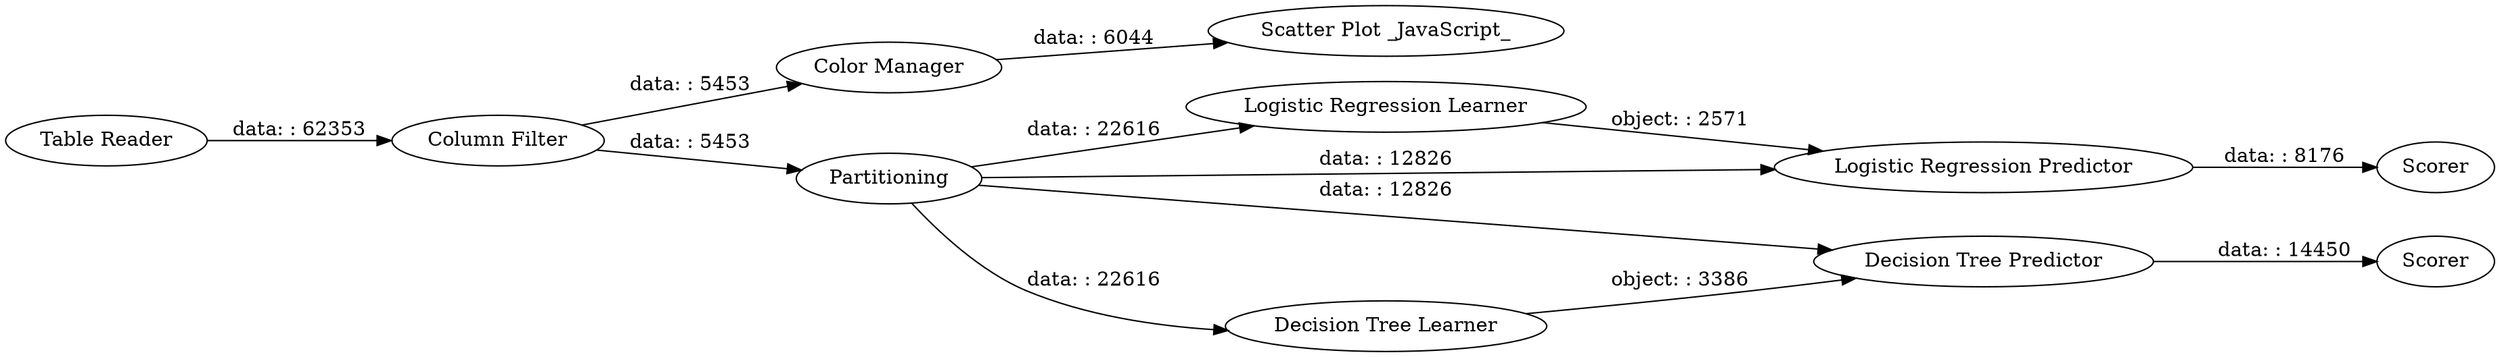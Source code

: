 digraph {
	"-2899337972417877540_4" [label="Scatter Plot _JavaScript_"]
	"-2899337972417877540_5" [label="Logistic Regression Learner"]
	"-2899337972417877540_7" [label="Logistic Regression Predictor"]
	"-2899337972417877540_1" [label="Table Reader"]
	"-2899337972417877540_3" [label="Column Filter"]
	"-2899337972417877540_10" [label="Decision Tree Predictor"]
	"-2899337972417877540_8" [label=Scorer]
	"-2899337972417877540_11" [label=Scorer]
	"-2899337972417877540_2" [label="Color Manager"]
	"-2899337972417877540_9" [label="Decision Tree Learner"]
	"-2899337972417877540_6" [label=Partitioning]
	"-2899337972417877540_9" -> "-2899337972417877540_10" [label="object: : 3386"]
	"-2899337972417877540_1" -> "-2899337972417877540_3" [label="data: : 62353"]
	"-2899337972417877540_5" -> "-2899337972417877540_7" [label="object: : 2571"]
	"-2899337972417877540_6" -> "-2899337972417877540_9" [label="data: : 22616"]
	"-2899337972417877540_3" -> "-2899337972417877540_2" [label="data: : 5453"]
	"-2899337972417877540_2" -> "-2899337972417877540_4" [label="data: : 6044"]
	"-2899337972417877540_6" -> "-2899337972417877540_5" [label="data: : 22616"]
	"-2899337972417877540_3" -> "-2899337972417877540_6" [label="data: : 5453"]
	"-2899337972417877540_7" -> "-2899337972417877540_8" [label="data: : 8176"]
	"-2899337972417877540_10" -> "-2899337972417877540_11" [label="data: : 14450"]
	"-2899337972417877540_6" -> "-2899337972417877540_10" [label="data: : 12826"]
	"-2899337972417877540_6" -> "-2899337972417877540_7" [label="data: : 12826"]
	rankdir=LR
}
